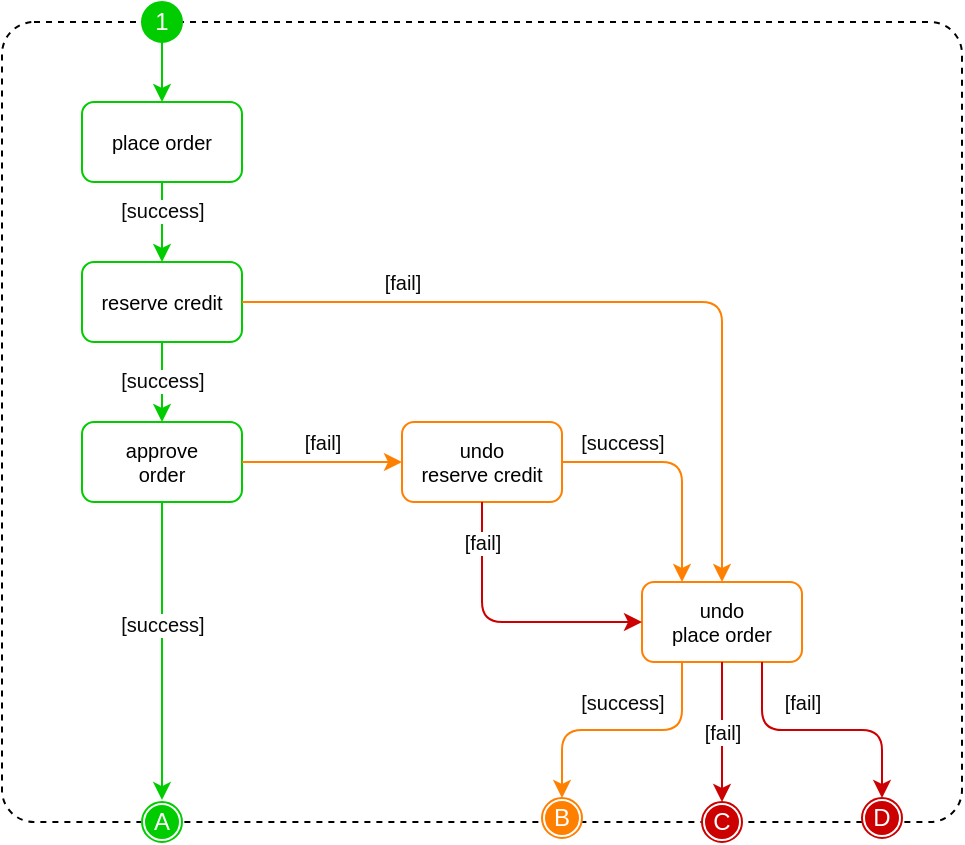 <mxfile>
    <diagram name="state-machine" id="e7e014a7-5840-1c2e-5031-d8a46d1fe8dd">
        <mxGraphModel dx="844" dy="589" grid="1" gridSize="10" guides="1" tooltips="1" connect="1" arrows="1" fold="1" page="1" pageScale="1" pageWidth="1169" pageHeight="826" background="#ffffff" math="0" shadow="0">
            <root>
                <mxCell id="0"/>
                <mxCell id="1" parent="0"/>
                <mxCell id="Wtf9quvMSadWxM7qz9Bj-21" value="" style="rounded=1;whiteSpace=wrap;html=1;fontSize=10;dashed=1;fillColor=none;arcSize=4;" parent="1" vertex="1">
                    <mxGeometry x="120" y="120" width="480" height="400" as="geometry"/>
                </mxCell>
                <mxCell id="XOmBIF8bQWbwj0n87DCc-46" value="1" style="ellipse;whiteSpace=wrap;html=1;aspect=fixed;strokeColor=#00CC00;fillColor=#00CC00;fontColor=#FFFFFF;" parent="1" vertex="1">
                    <mxGeometry x="190" y="110" width="20" height="20" as="geometry"/>
                </mxCell>
                <mxCell id="XOmBIF8bQWbwj0n87DCc-51" value="" style="endArrow=classic;html=1;exitX=0.5;exitY=1;exitDx=0;exitDy=0;entryX=0.5;entryY=0;entryDx=0;entryDy=0;strokeColor=#00CC00;" parent="1" source="XOmBIF8bQWbwj0n87DCc-46" target="XOmBIF8bQWbwj0n87DCc-52" edge="1">
                    <mxGeometry x="120" y="110" width="50" height="50" as="geometry">
                        <mxPoint x="197" y="90" as="sourcePoint"/>
                        <mxPoint x="200" y="150" as="targetPoint"/>
                    </mxGeometry>
                </mxCell>
                <mxCell id="XOmBIF8bQWbwj0n87DCc-52" value="place order" style="rounded=1;whiteSpace=wrap;html=1;spacing=10;fontSize=10;strokeColor=#00CC00;" parent="1" vertex="1">
                    <mxGeometry x="160" y="160" width="80" height="40" as="geometry"/>
                </mxCell>
                <mxCell id="XOmBIF8bQWbwj0n87DCc-53" value="approve order" style="rounded=1;whiteSpace=wrap;html=1;spacing=10;fontSize=10;strokeColor=#00CC00;" parent="1" vertex="1">
                    <mxGeometry x="160" y="320" width="80" height="40" as="geometry"/>
                </mxCell>
                <mxCell id="XOmBIF8bQWbwj0n87DCc-54" value="reserve credit" style="rounded=1;whiteSpace=wrap;html=1;spacing=10;fontSize=10;verticalAlign=top;strokeColor=#00CC00;" parent="1" vertex="1">
                    <mxGeometry x="160" y="240" width="80" height="40" as="geometry"/>
                </mxCell>
                <mxCell id="XOmBIF8bQWbwj0n87DCc-55" value="undo&lt;br&gt;place order" style="rounded=1;whiteSpace=wrap;html=1;spacing=10;fontSize=10;strokeColor=#FF8000;" parent="1" vertex="1">
                    <mxGeometry x="440" y="400" width="80" height="40" as="geometry"/>
                </mxCell>
                <mxCell id="XOmBIF8bQWbwj0n87DCc-56" value="" style="endArrow=classic;html=1;exitX=1;exitY=0.5;exitDx=0;exitDy=0;edgeStyle=orthogonalEdgeStyle;strokeColor=#FF8000;entryX=0.5;entryY=0;entryDx=0;entryDy=0;" parent="1" source="XOmBIF8bQWbwj0n87DCc-54" target="XOmBIF8bQWbwj0n87DCc-55" edge="1">
                    <mxGeometry x="120" y="110" width="50" height="50" as="geometry">
                        <mxPoint x="280" y="290" as="sourcePoint"/>
                        <mxPoint x="310" y="280" as="targetPoint"/>
                    </mxGeometry>
                </mxCell>
                <mxCell id="Wtf9quvMSadWxM7qz9Bj-9" value="&lt;span style=&quot;color: rgb(9 , 8 , 8)&quot;&gt;[fail]&lt;/span&gt;" style="edgeLabel;html=1;align=center;verticalAlign=middle;resizable=0;points=[];fontSize=10;fontColor=#FFFFFF;" parent="XOmBIF8bQWbwj0n87DCc-56" vertex="1" connectable="0">
                    <mxGeometry x="-0.585" relative="1" as="geometry">
                        <mxPoint x="1.21" y="-10.01" as="offset"/>
                    </mxGeometry>
                </mxCell>
                <mxCell id="XOmBIF8bQWbwj0n87DCc-57" value="" style="endArrow=classic;html=1;exitX=1;exitY=0.5;exitDx=0;exitDy=0;strokeColor=#FF8000;entryX=0;entryY=0.5;entryDx=0;entryDy=0;" parent="1" source="XOmBIF8bQWbwj0n87DCc-53" target="XOmBIF8bQWbwj0n87DCc-79" edge="1">
                    <mxGeometry x="120" y="110" width="50" height="50" as="geometry">
                        <mxPoint x="250" y="270" as="sourcePoint"/>
                        <mxPoint x="300" y="310" as="targetPoint"/>
                        <Array as="points"/>
                    </mxGeometry>
                </mxCell>
                <mxCell id="Wtf9quvMSadWxM7qz9Bj-12" value="&lt;span style=&quot;color: rgb(9 , 8 , 8)&quot;&gt;[fail]&lt;/span&gt;" style="edgeLabel;html=1;align=center;verticalAlign=middle;resizable=0;points=[];fontSize=10;fontColor=#FFFFFF;" parent="XOmBIF8bQWbwj0n87DCc-57" vertex="1" connectable="0">
                    <mxGeometry x="-0.158" y="-1" relative="1" as="geometry">
                        <mxPoint x="6.06" y="-11" as="offset"/>
                    </mxGeometry>
                </mxCell>
                <mxCell id="XOmBIF8bQWbwj0n87DCc-63" value="" style="endArrow=classic;html=1;entryX=0.5;entryY=-0.187;entryDx=0;entryDy=0;exitX=0.5;exitY=1;exitDx=0;exitDy=0;entryPerimeter=0;strokeColor=#00CC00;" parent="1" source="XOmBIF8bQWbwj0n87DCc-53" target="XOmBIF8bQWbwj0n87DCc-62" edge="1">
                    <mxGeometry x="120" y="110" width="50" height="50" as="geometry">
                        <mxPoint x="140" y="440" as="sourcePoint"/>
                        <mxPoint x="90" y="380" as="targetPoint"/>
                    </mxGeometry>
                </mxCell>
                <mxCell id="Wtf9quvMSadWxM7qz9Bj-8" value="&lt;span style=&quot;color: rgb(9 , 8 , 8)&quot;&gt;[success]&lt;/span&gt;" style="edgeLabel;html=1;align=center;verticalAlign=middle;resizable=0;points=[];fontSize=10;fontColor=#FFFFFF;" parent="XOmBIF8bQWbwj0n87DCc-63" vertex="1" connectable="0">
                    <mxGeometry x="-0.178" relative="1" as="geometry">
                        <mxPoint as="offset"/>
                    </mxGeometry>
                </mxCell>
                <mxCell id="XOmBIF8bQWbwj0n87DCc-64" value="" style="endArrow=classic;html=1;exitX=0.5;exitY=1;exitDx=0;exitDy=0;strokeColor=#00CC00;" parent="1" source="XOmBIF8bQWbwj0n87DCc-52" target="XOmBIF8bQWbwj0n87DCc-54" edge="1">
                    <mxGeometry x="120" y="110" width="50" height="50" as="geometry">
                        <mxPoint x="250" y="190" as="sourcePoint"/>
                        <mxPoint x="330" y="190" as="targetPoint"/>
                    </mxGeometry>
                </mxCell>
                <mxCell id="Wtf9quvMSadWxM7qz9Bj-4" value="&lt;font color=&quot;#090808&quot;&gt;[success]&lt;/font&gt;" style="edgeLabel;html=1;align=center;verticalAlign=middle;resizable=0;points=[];fontSize=10;fontColor=#FFFFFF;" parent="XOmBIF8bQWbwj0n87DCc-64" vertex="1" connectable="0">
                    <mxGeometry x="-0.289" relative="1" as="geometry">
                        <mxPoint as="offset"/>
                    </mxGeometry>
                </mxCell>
                <mxCell id="XOmBIF8bQWbwj0n87DCc-65" value="" style="endArrow=classic;html=1;exitX=0.5;exitY=1;exitDx=0;exitDy=0;entryX=0.5;entryY=0;entryDx=0;entryDy=0;strokeColor=#00CC00;" parent="1" source="XOmBIF8bQWbwj0n87DCc-54" target="XOmBIF8bQWbwj0n87DCc-53" edge="1">
                    <mxGeometry x="120" y="110" width="50" height="50" as="geometry">
                        <mxPoint x="210" y="210" as="sourcePoint"/>
                        <mxPoint x="210" y="250" as="targetPoint"/>
                    </mxGeometry>
                </mxCell>
                <mxCell id="Wtf9quvMSadWxM7qz9Bj-7" value="&lt;span style=&quot;color: rgb(9 , 8 , 8)&quot;&gt;[success]&lt;/span&gt;" style="edgeLabel;html=1;align=center;verticalAlign=middle;resizable=0;points=[];fontSize=10;fontColor=#FFFFFF;" parent="XOmBIF8bQWbwj0n87DCc-65" vertex="1" connectable="0">
                    <mxGeometry x="-0.077" relative="1" as="geometry">
                        <mxPoint as="offset"/>
                    </mxGeometry>
                </mxCell>
                <mxCell id="XOmBIF8bQWbwj0n87DCc-69" value="" style="endArrow=classic;html=1;strokeColor=#CC0000;entryX=0.5;entryY=0;entryDx=0;entryDy=0;exitX=0.75;exitY=1;exitDx=0;exitDy=0;edgeStyle=orthogonalEdgeStyle;" parent="1" source="XOmBIF8bQWbwj0n87DCc-55" target="XOmBIF8bQWbwj0n87DCc-67" edge="1">
                    <mxGeometry x="120" y="110" width="50" height="50" as="geometry">
                        <mxPoint x="510" y="450" as="sourcePoint"/>
                        <mxPoint x="480" y="480" as="targetPoint"/>
                    </mxGeometry>
                </mxCell>
                <mxCell id="Wtf9quvMSadWxM7qz9Bj-14" value="&lt;span style=&quot;color: rgb(9 , 8 , 8)&quot;&gt;[fail]&lt;/span&gt;" style="edgeLabel;html=1;align=center;verticalAlign=middle;resizable=0;points=[];fontSize=10;fontColor=#FFFFFF;" parent="XOmBIF8bQWbwj0n87DCc-69" vertex="1" connectable="0">
                    <mxGeometry x="-0.328" relative="1" as="geometry">
                        <mxPoint x="10.91" y="-13.97" as="offset"/>
                    </mxGeometry>
                </mxCell>
                <mxCell id="XOmBIF8bQWbwj0n87DCc-79" value="undo &lt;br&gt;reserve credit" style="rounded=1;whiteSpace=wrap;html=1;spacing=10;fontSize=10;strokeColor=#FF8000;" parent="1" vertex="1">
                    <mxGeometry x="320" y="320" width="80" height="40" as="geometry"/>
                </mxCell>
                <mxCell id="XOmBIF8bQWbwj0n87DCc-80" value="" style="endArrow=classic;html=1;exitX=1;exitY=0.5;exitDx=0;exitDy=0;strokeColor=#FF8000;entryX=0.25;entryY=0;entryDx=0;entryDy=0;" parent="1" source="XOmBIF8bQWbwj0n87DCc-79" target="XOmBIF8bQWbwj0n87DCc-55" edge="1">
                    <mxGeometry x="120" y="110" width="50" height="50" as="geometry">
                        <mxPoint x="290" y="350" as="sourcePoint"/>
                        <mxPoint x="330" y="350" as="targetPoint"/>
                        <Array as="points">
                            <mxPoint x="460" y="340"/>
                        </Array>
                    </mxGeometry>
                </mxCell>
                <mxCell id="Wtf9quvMSadWxM7qz9Bj-10" value="&lt;span style=&quot;color: rgb(9 , 8 , 8)&quot;&gt;[success]&lt;/span&gt;" style="edgeLabel;html=1;align=center;verticalAlign=middle;resizable=0;points=[];fontSize=10;fontColor=#FFFFFF;" parent="XOmBIF8bQWbwj0n87DCc-80" vertex="1" connectable="0">
                    <mxGeometry x="-0.55" y="-1" relative="1" as="geometry">
                        <mxPoint x="2.73" y="-11" as="offset"/>
                    </mxGeometry>
                </mxCell>
                <mxCell id="XOmBIF8bQWbwj0n87DCc-81" value="&lt;span style=&quot;color: rgb(9 , 8 , 8) ; font-size: 10px&quot;&gt;[fail]&lt;/span&gt;" style="endArrow=classic;html=1;strokeColor=#CC0000;exitX=0.5;exitY=1;exitDx=0;exitDy=0;entryX=0.5;entryY=0;entryDx=0;entryDy=0;" parent="1" source="XOmBIF8bQWbwj0n87DCc-55" target="XOmBIF8bQWbwj0n87DCc-83" edge="1">
                    <mxGeometry x="120" y="110" width="50" height="50" as="geometry">
                        <mxPoint x="510" y="450" as="sourcePoint"/>
                        <mxPoint x="480" y="480" as="targetPoint"/>
                    </mxGeometry>
                </mxCell>
                <mxCell id="Wtf9quvMSadWxM7qz9Bj-2" value="" style="endArrow=classic;html=1;strokeColor=#CC0000;entryX=0;entryY=0.5;entryDx=0;entryDy=0;exitX=0.5;exitY=1;exitDx=0;exitDy=0;" parent="1" source="XOmBIF8bQWbwj0n87DCc-79" target="XOmBIF8bQWbwj0n87DCc-55" edge="1">
                    <mxGeometry x="120" y="110" width="50" height="50" as="geometry">
                        <mxPoint x="390" y="440" as="sourcePoint"/>
                        <mxPoint x="490" y="490" as="targetPoint"/>
                        <Array as="points">
                            <mxPoint x="360" y="420"/>
                        </Array>
                    </mxGeometry>
                </mxCell>
                <mxCell id="Wtf9quvMSadWxM7qz9Bj-11" value="&lt;span style=&quot;color: rgb(9 , 8 , 8)&quot;&gt;[fail]&lt;/span&gt;" style="edgeLabel;html=1;align=center;verticalAlign=middle;resizable=0;points=[];fontSize=10;fontColor=#FFFFFF;" parent="Wtf9quvMSadWxM7qz9Bj-2" vertex="1" connectable="0">
                    <mxGeometry x="-0.511" y="2" relative="1" as="geometry">
                        <mxPoint x="-2" y="-13.94" as="offset"/>
                    </mxGeometry>
                </mxCell>
                <mxCell id="Wtf9quvMSadWxM7qz9Bj-16" value="" style="group" parent="1" vertex="1" connectable="0">
                    <mxGeometry x="550" y="508" width="20" height="20" as="geometry"/>
                </mxCell>
                <mxCell id="XOmBIF8bQWbwj0n87DCc-66" value="" style="group" parent="Wtf9quvMSadWxM7qz9Bj-16" vertex="1" connectable="0">
                    <mxGeometry width="20" height="20" as="geometry"/>
                </mxCell>
                <mxCell id="XOmBIF8bQWbwj0n87DCc-67" value="" style="ellipse;whiteSpace=wrap;html=1;aspect=fixed;strokeColor=#CC0000;" parent="XOmBIF8bQWbwj0n87DCc-66" vertex="1">
                    <mxGeometry width="20" height="20" as="geometry"/>
                </mxCell>
                <mxCell id="XOmBIF8bQWbwj0n87DCc-68" value="&lt;font color=&quot;#ffffff&quot;&gt;D&lt;/font&gt;" style="ellipse;whiteSpace=wrap;html=1;aspect=fixed;fillColor=#CC0000;strokeColor=#CC0000;" parent="XOmBIF8bQWbwj0n87DCc-66" vertex="1">
                    <mxGeometry x="2" y="2" width="16" height="16" as="geometry"/>
                </mxCell>
                <mxCell id="Wtf9quvMSadWxM7qz9Bj-17" value="" style="group" parent="1" vertex="1" connectable="0">
                    <mxGeometry x="470" y="510" width="20" height="20" as="geometry"/>
                </mxCell>
                <mxCell id="XOmBIF8bQWbwj0n87DCc-82" value="" style="group" parent="Wtf9quvMSadWxM7qz9Bj-17" vertex="1" connectable="0">
                    <mxGeometry width="20" height="20" as="geometry"/>
                </mxCell>
                <mxCell id="XOmBIF8bQWbwj0n87DCc-83" value="" style="ellipse;whiteSpace=wrap;html=1;aspect=fixed;strokeColor=#CC0000;" parent="XOmBIF8bQWbwj0n87DCc-82" vertex="1">
                    <mxGeometry width="20" height="20" as="geometry"/>
                </mxCell>
                <mxCell id="XOmBIF8bQWbwj0n87DCc-84" value="&lt;font color=&quot;#ffffff&quot;&gt;C&lt;/font&gt;" style="ellipse;whiteSpace=wrap;html=1;aspect=fixed;fillColor=#CC0000;strokeColor=#CC0000;" parent="XOmBIF8bQWbwj0n87DCc-82" vertex="1">
                    <mxGeometry x="2" y="2" width="16" height="16" as="geometry"/>
                </mxCell>
                <mxCell id="Wtf9quvMSadWxM7qz9Bj-18" value="" style="group" parent="1" vertex="1" connectable="0">
                    <mxGeometry x="390" y="508" width="20" height="20" as="geometry"/>
                </mxCell>
                <mxCell id="XOmBIF8bQWbwj0n87DCc-49" value="B" style="group" parent="Wtf9quvMSadWxM7qz9Bj-18" vertex="1" connectable="0">
                    <mxGeometry width="20" height="20" as="geometry"/>
                </mxCell>
                <mxCell id="XOmBIF8bQWbwj0n87DCc-47" value="" style="ellipse;whiteSpace=wrap;html=1;aspect=fixed;strokeColor=#FF8000;" parent="XOmBIF8bQWbwj0n87DCc-49" vertex="1">
                    <mxGeometry width="20" height="20" as="geometry"/>
                </mxCell>
                <mxCell id="XOmBIF8bQWbwj0n87DCc-48" value="B" style="ellipse;whiteSpace=wrap;html=1;aspect=fixed;fillColor=#FF8000;strokeColor=#FF8000;fontColor=#FFFFFF;" parent="XOmBIF8bQWbwj0n87DCc-49" vertex="1">
                    <mxGeometry x="2" y="2" width="16" height="16" as="geometry"/>
                </mxCell>
                <mxCell id="XOmBIF8bQWbwj0n87DCc-50" value="" style="endArrow=classic;html=1;entryX=0.5;entryY=0;entryDx=0;entryDy=0;exitX=0.25;exitY=1;exitDx=0;exitDy=0;strokeColor=#FF8000;edgeStyle=orthogonalEdgeStyle;" parent="1" source="XOmBIF8bQWbwj0n87DCc-55" target="XOmBIF8bQWbwj0n87DCc-47" edge="1">
                    <mxGeometry x="120" y="110" width="50" height="50" as="geometry">
                        <mxPoint x="520" y="420" as="sourcePoint"/>
                        <mxPoint x="470" y="360" as="targetPoint"/>
                    </mxGeometry>
                </mxCell>
                <mxCell id="Wtf9quvMSadWxM7qz9Bj-15" value="&lt;span style=&quot;color: rgb(9 , 8 , 8)&quot;&gt;[success]&lt;/span&gt;" style="edgeLabel;html=1;align=center;verticalAlign=middle;resizable=0;points=[];fontSize=10;fontColor=#FFFFFF;" parent="XOmBIF8bQWbwj0n87DCc-50" vertex="1" connectable="0">
                    <mxGeometry x="-0.087" y="-2" relative="1" as="geometry">
                        <mxPoint x="-5.82" y="-11.97" as="offset"/>
                    </mxGeometry>
                </mxCell>
                <mxCell id="Wtf9quvMSadWxM7qz9Bj-19" value="" style="group" parent="1" vertex="1" connectable="0">
                    <mxGeometry x="190" y="510" width="20" height="20" as="geometry"/>
                </mxCell>
                <mxCell id="XOmBIF8bQWbwj0n87DCc-60" value="" style="group;fontColor=#FFFFFF;" parent="Wtf9quvMSadWxM7qz9Bj-19" vertex="1" connectable="0">
                    <mxGeometry width="20" height="20" as="geometry"/>
                </mxCell>
                <mxCell id="XOmBIF8bQWbwj0n87DCc-61" value="" style="ellipse;whiteSpace=wrap;html=1;aspect=fixed;strokeColor=#00CC00;" parent="XOmBIF8bQWbwj0n87DCc-60" vertex="1">
                    <mxGeometry width="20" height="20" as="geometry"/>
                </mxCell>
                <mxCell id="XOmBIF8bQWbwj0n87DCc-62" value="A" style="ellipse;whiteSpace=wrap;html=1;aspect=fixed;fillColor=#00CC00;strokeColor=#00CC00;fontColor=#FFFFFF;" parent="XOmBIF8bQWbwj0n87DCc-60" vertex="1">
                    <mxGeometry x="2" y="2" width="16" height="16" as="geometry"/>
                </mxCell>
            </root>
        </mxGraphModel>
    </diagram>
</mxfile>